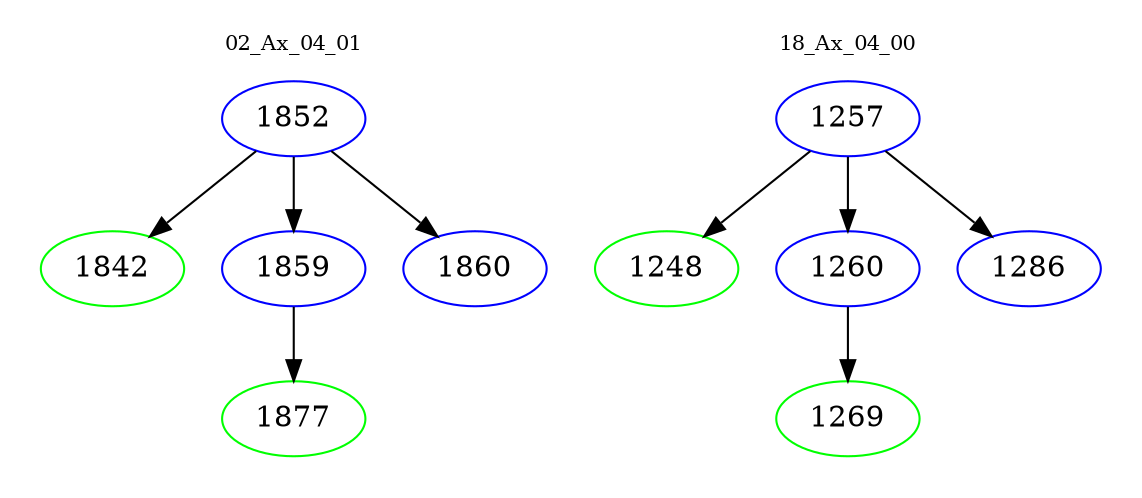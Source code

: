 digraph{
subgraph cluster_0 {
color = white
label = "02_Ax_04_01";
fontsize=10;
T0_1852 [label="1852", color="blue"]
T0_1852 -> T0_1842 [color="black"]
T0_1842 [label="1842", color="green"]
T0_1852 -> T0_1859 [color="black"]
T0_1859 [label="1859", color="blue"]
T0_1859 -> T0_1877 [color="black"]
T0_1877 [label="1877", color="green"]
T0_1852 -> T0_1860 [color="black"]
T0_1860 [label="1860", color="blue"]
}
subgraph cluster_1 {
color = white
label = "18_Ax_04_00";
fontsize=10;
T1_1257 [label="1257", color="blue"]
T1_1257 -> T1_1248 [color="black"]
T1_1248 [label="1248", color="green"]
T1_1257 -> T1_1260 [color="black"]
T1_1260 [label="1260", color="blue"]
T1_1260 -> T1_1269 [color="black"]
T1_1269 [label="1269", color="green"]
T1_1257 -> T1_1286 [color="black"]
T1_1286 [label="1286", color="blue"]
}
}
